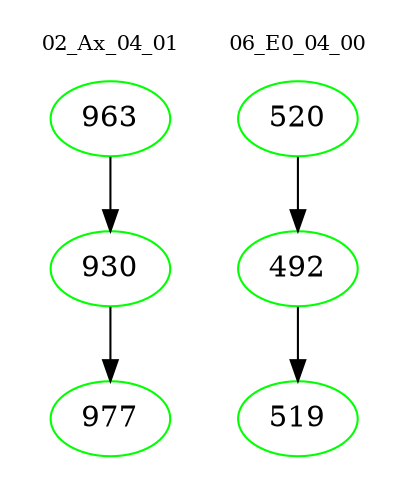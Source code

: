 digraph{
subgraph cluster_0 {
color = white
label = "02_Ax_04_01";
fontsize=10;
T0_963 [label="963", color="green"]
T0_963 -> T0_930 [color="black"]
T0_930 [label="930", color="green"]
T0_930 -> T0_977 [color="black"]
T0_977 [label="977", color="green"]
}
subgraph cluster_1 {
color = white
label = "06_E0_04_00";
fontsize=10;
T1_520 [label="520", color="green"]
T1_520 -> T1_492 [color="black"]
T1_492 [label="492", color="green"]
T1_492 -> T1_519 [color="black"]
T1_519 [label="519", color="green"]
}
}
